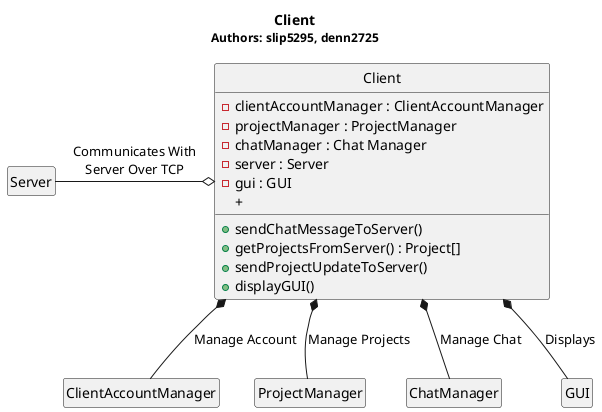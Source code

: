 @startuml
hide circle
hide empty members

title <b>Client</b>\n<size:12>Authors: slip5295, denn2725</size>

class "Client" as sq_c {
    -clientAccountManager : ClientAccountManager
    -projectManager : ProjectManager
    -chatManager : Chat Manager
    -server : Server
    -gui : GUI
    +sendChatMessageToServer()
    +getProjectsFromServer() : Project[]
    +sendProjectUpdateToServer()
    +displayGUI()
    +
}


class "ClientAccountManager" as sq_acntmgr 
class "ProjectManager" as sq_projmgr
class "ChatManager" as sq_chatmgr
class "Server" as sq_server
class "GUI" as sq_gui

sq_c o-left- sq_server : Communicates With\nServer Over TCP

sq_c *-- sq_projmgr :  Manage Projects
sq_c *-- sq_acntmgr : Manage Account
sq_c *-- sq_chatmgr : Manage Chat
sq_c *-- sq_gui : Displays


@enduml